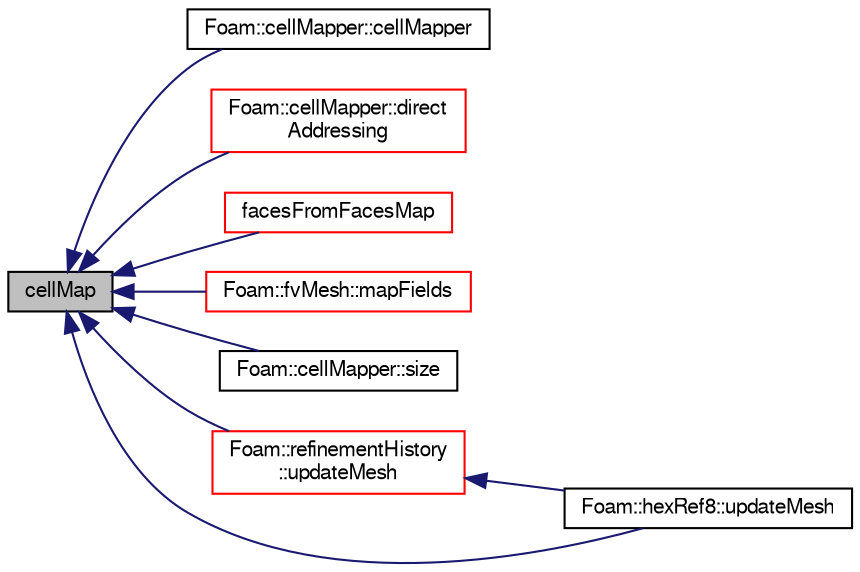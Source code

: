 digraph "cellMap"
{
  bgcolor="transparent";
  edge [fontname="FreeSans",fontsize="10",labelfontname="FreeSans",labelfontsize="10"];
  node [fontname="FreeSans",fontsize="10",shape=record];
  rankdir="LR";
  Node8262 [label="cellMap",height=0.2,width=0.4,color="black", fillcolor="grey75", style="filled", fontcolor="black"];
  Node8262 -> Node8263 [dir="back",color="midnightblue",fontsize="10",style="solid",fontname="FreeSans"];
  Node8263 [label="Foam::cellMapper::cellMapper",height=0.2,width=0.4,color="black",URL="$a27346.html#a2ca36d4d8d7dd38fddf8f3d7d35e794b",tooltip="Construct from mapPolyMesh. "];
  Node8262 -> Node8264 [dir="back",color="midnightblue",fontsize="10",style="solid",fontname="FreeSans"];
  Node8264 [label="Foam::cellMapper::direct\lAddressing",height=0.2,width=0.4,color="red",URL="$a27346.html#a2effcb6338f9af42bdeb26164f0fa3f7",tooltip="Return direct addressing. "];
  Node8262 -> Node8266 [dir="back",color="midnightblue",fontsize="10",style="solid",fontname="FreeSans"];
  Node8266 [label="facesFromFacesMap",height=0.2,width=0.4,color="red",URL="$a27386.html#ad096ba81dba48b4074262fbe5eee6521",tooltip="Faces originating from faces. "];
  Node8262 -> Node8268 [dir="back",color="midnightblue",fontsize="10",style="solid",fontname="FreeSans"];
  Node8268 [label="Foam::fvMesh::mapFields",height=0.2,width=0.4,color="red",URL="$a22766.html#acdda95483d214b756be7af3887ef71ee",tooltip="Map all fields in time using given map. "];
  Node8262 -> Node10292 [dir="back",color="midnightblue",fontsize="10",style="solid",fontname="FreeSans"];
  Node10292 [label="Foam::cellMapper::size",height=0.2,width=0.4,color="black",URL="$a27346.html#a47b3bf30da1eb3ab8076b5fbe00e0494",tooltip="Return size. "];
  Node8262 -> Node10293 [dir="back",color="midnightblue",fontsize="10",style="solid",fontname="FreeSans"];
  Node10293 [label="Foam::refinementHistory\l::updateMesh",height=0.2,width=0.4,color="red",URL="$a21690.html#ad57565956fd4064299f4bd3c4eebb1d4",tooltip="Update numbering for mesh changes. "];
  Node10293 -> Node9909 [dir="back",color="midnightblue",fontsize="10",style="solid",fontname="FreeSans"];
  Node9909 [label="Foam::hexRef8::updateMesh",height=0.2,width=0.4,color="black",URL="$a21654.html#a97c9017fa6ef5f8319a5d64bdf3fd1b6",tooltip="Update local numbering + undo. "];
  Node8262 -> Node9909 [dir="back",color="midnightblue",fontsize="10",style="solid",fontname="FreeSans"];
}
